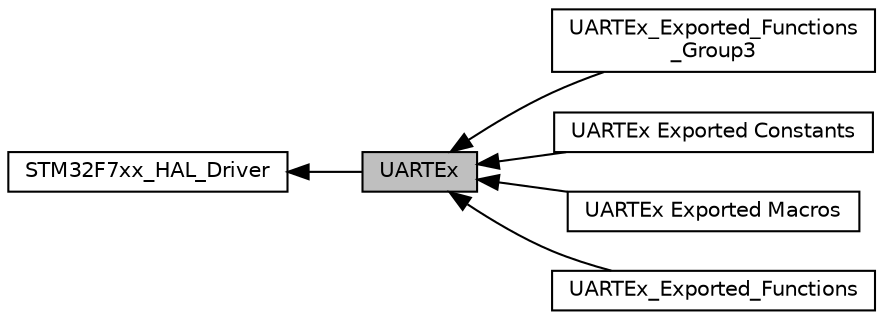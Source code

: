 digraph "UARTEx"
{
  edge [fontname="Helvetica",fontsize="10",labelfontname="Helvetica",labelfontsize="10"];
  node [fontname="Helvetica",fontsize="10",shape=record];
  rankdir=LR;
  Node5 [label="UARTEx_Exported_Functions\l_Group3",height=0.2,width=0.4,color="black", fillcolor="white", style="filled",URL="$group___u_a_r_t_ex___exported___functions___group3.html"];
  Node2 [label="UARTEx Exported Constants",height=0.2,width=0.4,color="black", fillcolor="white", style="filled",URL="$group___u_a_r_t_ex___exported___constants.html"];
  Node0 [label="UARTEx",height=0.2,width=0.4,color="black", fillcolor="grey75", style="filled", fontcolor="black"];
  Node3 [label="UARTEx Exported Macros",height=0.2,width=0.4,color="black", fillcolor="white", style="filled",URL="$group___u_a_r_t_ex___exported___macros.html"];
  Node1 [label="STM32F7xx_HAL_Driver",height=0.2,width=0.4,color="black", fillcolor="white", style="filled",URL="$group___s_t_m32_f7xx___h_a_l___driver.html"];
  Node4 [label="UARTEx_Exported_Functions",height=0.2,width=0.4,color="black", fillcolor="white", style="filled",URL="$group___u_a_r_t_ex___exported___functions.html"];
  Node1->Node0 [shape=plaintext, dir="back", style="solid"];
  Node0->Node2 [shape=plaintext, dir="back", style="solid"];
  Node0->Node3 [shape=plaintext, dir="back", style="solid"];
  Node0->Node4 [shape=plaintext, dir="back", style="solid"];
  Node0->Node5 [shape=plaintext, dir="back", style="solid"];
}
